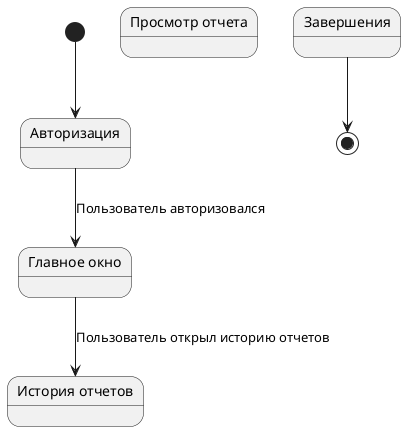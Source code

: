 @startuml
'scale 600 width

state "Авторизация" as Authorization
state "Главное окно" as MainWindow
state "История отчетов" as ReportHistory
state "Просмотр отчета" as Report

[*] --> Authorization
Authorization --> MainWindow : Пользователь авторизовался

MainWindow --> ReportHistory : Пользователь открыл историю отчетов



Завершения --> [*]


@enduml